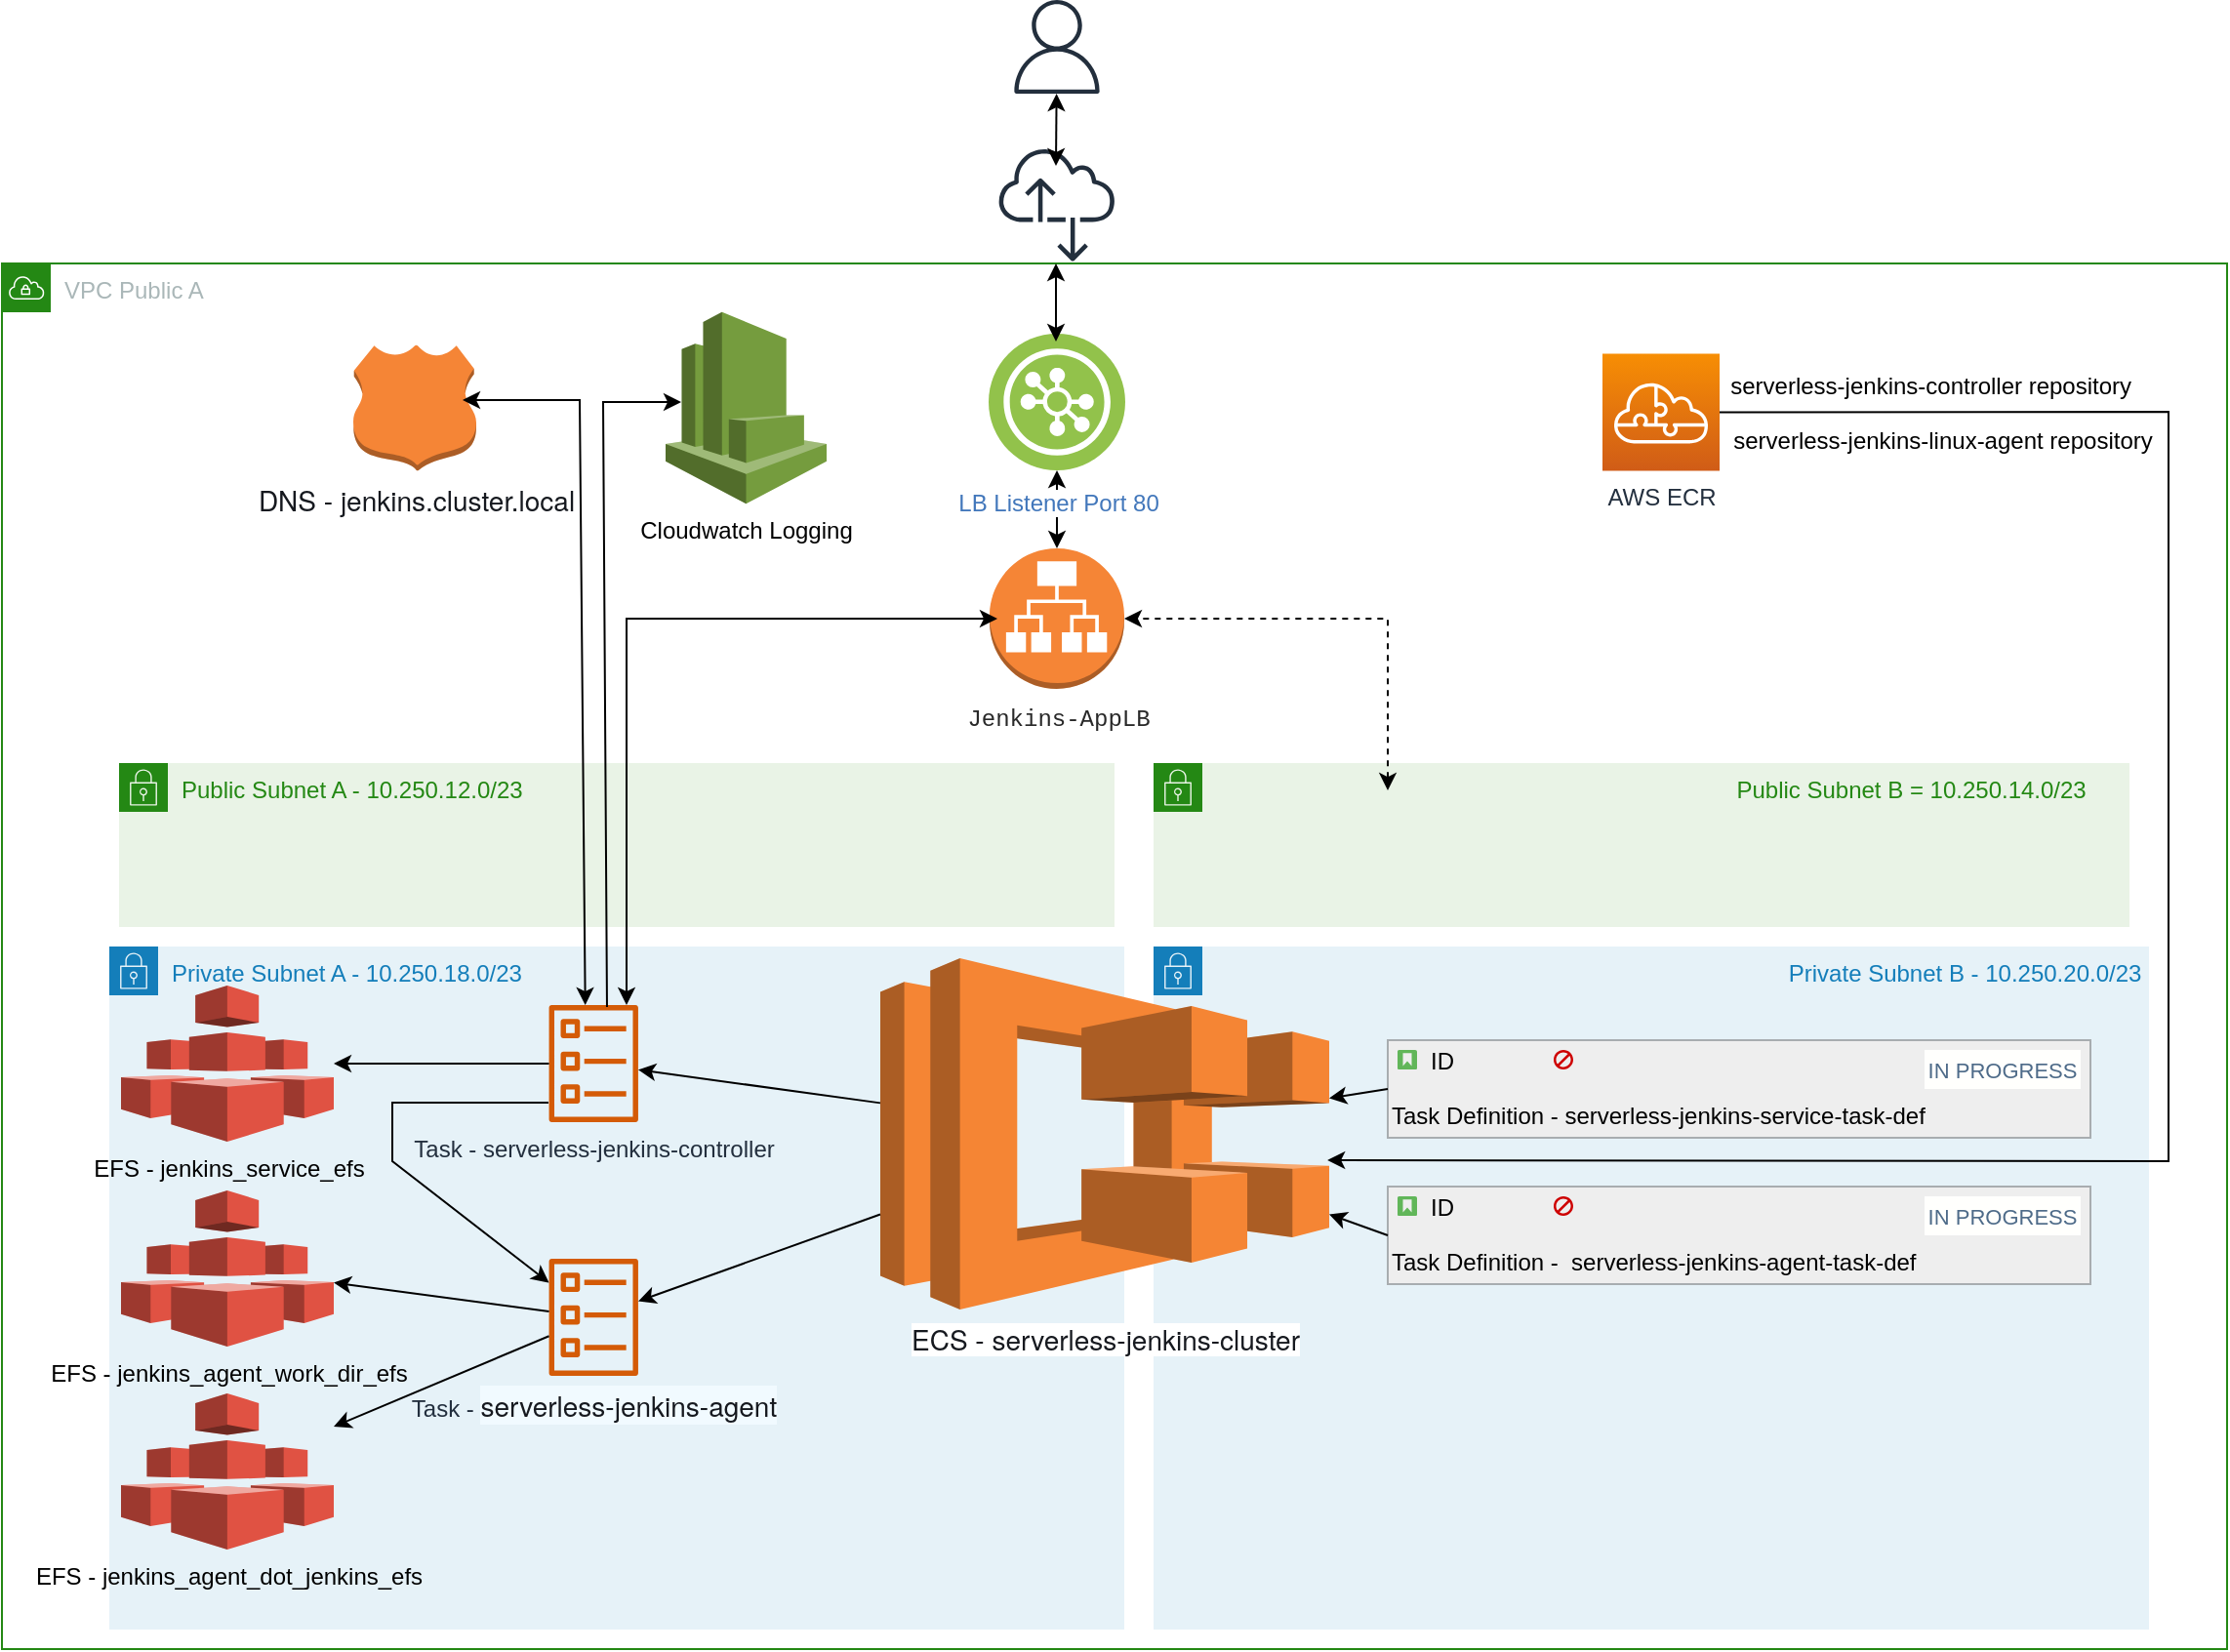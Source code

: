 <mxfile version="20.8.2" type="device"><diagram id="imPzJ7GHlRmE-FgU0-8W" name="Page-1"><mxGraphModel dx="1167" dy="531" grid="1" gridSize="10" guides="1" tooltips="1" connect="1" arrows="1" fold="1" page="1" pageScale="1" pageWidth="1169" pageHeight="827" math="0" shadow="0"><root><mxCell id="0"/><mxCell id="1" parent="0"/><mxCell id="YlYiqi4U1oEs7tJR9EEZ-39" value="Public Subnet A - 10.250.12.0/23" style="points=[[0,0],[0.25,0],[0.5,0],[0.75,0],[1,0],[1,0.25],[1,0.5],[1,0.75],[1,1],[0.75,1],[0.5,1],[0.25,1],[0,1],[0,0.75],[0,0.5],[0,0.25]];outlineConnect=0;gradientColor=none;html=1;whiteSpace=wrap;fontSize=12;fontStyle=0;container=1;pointerEvents=0;collapsible=0;recursiveResize=0;shape=mxgraph.aws4.group;grIcon=mxgraph.aws4.group_security_group;grStroke=0;strokeColor=#248814;fillColor=#E9F3E6;verticalAlign=top;align=left;spacingLeft=30;fontColor=#248814;dashed=0;" parent="1" vertex="1"><mxGeometry x="70" y="1692" width="510" height="84" as="geometry"/></mxCell><mxCell id="YlYiqi4U1oEs7tJR9EEZ-153" value="&lt;span style=&quot;white-space: pre;&quot;&gt;&#9;&lt;/span&gt;&lt;span style=&quot;white-space: pre;&quot;&gt;&#9;&lt;/span&gt;&lt;span style=&quot;white-space: pre;&quot;&gt;&#9;&lt;/span&gt;&lt;span style=&quot;white-space: pre;&quot;&gt;&#9;&lt;/span&gt;&lt;span style=&quot;white-space: pre;&quot;&gt;&#9;&lt;/span&gt;&lt;span style=&quot;white-space: pre;&quot;&gt;&#9;&lt;/span&gt;&lt;span style=&quot;white-space: pre;&quot;&gt;&#9;&lt;/span&gt;&lt;span style=&quot;white-space: pre;&quot;&gt;&#9;&lt;/span&gt;&lt;span style=&quot;white-space: pre;&quot;&gt;&#9;&lt;/span&gt;&lt;span style=&quot;white-space: pre;&quot;&gt;&#9;&lt;/span&gt;&lt;span style=&quot;white-space: pre;&quot;&gt;&#9;&lt;/span&gt;Private Subnet B - 10.250.20.0/23" style="points=[[0,0],[0.25,0],[0.5,0],[0.75,0],[1,0],[1,0.25],[1,0.5],[1,0.75],[1,1],[0.75,1],[0.5,1],[0.25,1],[0,1],[0,0.75],[0,0.5],[0,0.25]];outlineConnect=0;gradientColor=none;html=1;whiteSpace=wrap;fontSize=12;fontStyle=0;container=1;pointerEvents=0;collapsible=0;recursiveResize=0;shape=mxgraph.aws4.group;grIcon=mxgraph.aws4.group_security_group;grStroke=0;strokeColor=#147EBA;fillColor=#E6F2F8;verticalAlign=top;align=left;spacingLeft=30;fontColor=#147EBA;dashed=0;" parent="1" vertex="1"><mxGeometry x="600" y="1786" width="510" height="350" as="geometry"/></mxCell><mxCell id="YlYiqi4U1oEs7tJR9EEZ-102" value="VPC Public A" style="points=[[0,0],[0.25,0],[0.5,0],[0.75,0],[1,0],[1,0.25],[1,0.5],[1,0.75],[1,1],[0.75,1],[0.5,1],[0.25,1],[0,1],[0,0.75],[0,0.5],[0,0.25]];outlineConnect=0;gradientColor=none;html=1;whiteSpace=wrap;fontSize=12;fontStyle=0;container=1;pointerEvents=0;collapsible=0;recursiveResize=0;shape=mxgraph.aws4.group;grIcon=mxgraph.aws4.group_vpc;strokeColor=#248814;fillColor=none;verticalAlign=top;align=left;spacingLeft=30;fontColor=#AAB7B8;dashed=0;" parent="1" vertex="1"><mxGeometry x="10" y="1436" width="1140" height="710" as="geometry"/></mxCell><mxCell id="YlYiqi4U1oEs7tJR9EEZ-150" value="Private Subnet A - 10.250.18.0/23&lt;br&gt;" style="points=[[0,0],[0.25,0],[0.5,0],[0.75,0],[1,0],[1,0.25],[1,0.5],[1,0.75],[1,1],[0.75,1],[0.5,1],[0.25,1],[0,1],[0,0.75],[0,0.5],[0,0.25]];outlineConnect=0;gradientColor=none;html=1;whiteSpace=wrap;fontSize=12;fontStyle=0;container=1;pointerEvents=0;collapsible=0;recursiveResize=0;shape=mxgraph.aws4.group;grIcon=mxgraph.aws4.group_security_group;grStroke=0;strokeColor=#147EBA;fillColor=#E6F2F8;verticalAlign=top;align=left;spacingLeft=30;fontColor=#147EBA;dashed=0;" parent="YlYiqi4U1oEs7tJR9EEZ-102" vertex="1"><mxGeometry x="55" y="350" width="520" height="350" as="geometry"/></mxCell><mxCell id="YlYiqi4U1oEs7tJR9EEZ-57" value="EFS - jenkins_agent_dot_jenkins_efs" style="outlineConnect=0;dashed=0;verticalLabelPosition=bottom;verticalAlign=top;align=center;html=1;shape=mxgraph.aws3.efs;fillColor=#E05243;gradientColor=none;" parent="YlYiqi4U1oEs7tJR9EEZ-150" vertex="1"><mxGeometry x="6" y="229" width="109" height="80" as="geometry"/></mxCell><mxCell id="YlYiqi4U1oEs7tJR9EEZ-60" value="EFS - jenkins_agent_work_dir_efs" style="outlineConnect=0;dashed=0;verticalLabelPosition=bottom;verticalAlign=top;align=center;html=1;shape=mxgraph.aws3.efs;fillColor=#E05243;gradientColor=none;" parent="YlYiqi4U1oEs7tJR9EEZ-150" vertex="1"><mxGeometry x="6" y="125" width="109" height="80" as="geometry"/></mxCell><mxCell id="YlYiqi4U1oEs7tJR9EEZ-63" value="EFS - jenkins_service_efs" style="outlineConnect=0;dashed=0;verticalLabelPosition=bottom;verticalAlign=top;align=center;html=1;shape=mxgraph.aws3.efs;fillColor=#E05243;gradientColor=none;" parent="YlYiqi4U1oEs7tJR9EEZ-150" vertex="1"><mxGeometry x="6" y="20" width="109" height="80" as="geometry"/></mxCell><mxCell id="YlYiqi4U1oEs7tJR9EEZ-103" value="Cloudwatch Logging" style="outlineConnect=0;dashed=0;verticalLabelPosition=bottom;verticalAlign=top;align=center;html=1;shape=mxgraph.aws3.cloudwatch;fillColor=#759C3E;gradientColor=none;" parent="YlYiqi4U1oEs7tJR9EEZ-102" vertex="1"><mxGeometry x="340" y="24.88" width="82.5" height="98.25" as="geometry"/></mxCell><mxCell id="YlYiqi4U1oEs7tJR9EEZ-50" value="&lt;span style=&quot;color: rgb(22, 25, 31); font-family: &amp;quot;Amazon Ember&amp;quot;, &amp;quot;Helvetica Neue&amp;quot;, Roboto, Arial, sans-serif; font-size: 14px; text-align: start; background-color: rgb(255, 255, 255);&quot;&gt;DNS - jenkins.cluster.local&lt;/span&gt;" style="outlineConnect=0;dashed=0;verticalLabelPosition=bottom;verticalAlign=top;align=center;html=1;shape=mxgraph.aws3.hosted_zone;fillColor=#F58536;gradientColor=none;" parent="YlYiqi4U1oEs7tJR9EEZ-102" vertex="1"><mxGeometry x="180" y="41.75" width="63" height="64.5" as="geometry"/></mxCell><mxCell id="YlYiqi4U1oEs7tJR9EEZ-122" value="AWS ECR" style="sketch=0;points=[[0,0,0],[0.25,0,0],[0.5,0,0],[0.75,0,0],[1,0,0],[0,1,0],[0.25,1,0],[0.5,1,0],[0.75,1,0],[1,1,0],[0,0.25,0],[0,0.5,0],[0,0.75,0],[1,0.25,0],[1,0.5,0],[1,0.75,0]];outlineConnect=0;fontColor=#232F3E;gradientColor=#F78E04;gradientDirection=north;fillColor=#D05C17;strokeColor=#ffffff;dashed=0;verticalLabelPosition=bottom;verticalAlign=top;align=center;html=1;fontSize=12;fontStyle=0;aspect=fixed;shape=mxgraph.aws4.resourceIcon;resIcon=mxgraph.aws4.serverless_application_repository;" parent="YlYiqi4U1oEs7tJR9EEZ-102" vertex="1"><mxGeometry x="820" y="46.26" width="60" height="60" as="geometry"/></mxCell><mxCell id="YlYiqi4U1oEs7tJR9EEZ-123" value="serverless-jenkins-controller repository&amp;nbsp;" style="text;html=1;strokeColor=none;fillColor=none;align=center;verticalAlign=middle;whiteSpace=wrap;rounded=0;" parent="YlYiqi4U1oEs7tJR9EEZ-102" vertex="1"><mxGeometry x="880" y="46.26" width="220" height="33.74" as="geometry"/></mxCell><mxCell id="YlYiqi4U1oEs7tJR9EEZ-124" value="serverless-jenkins-linux-agent repository" style="text;html=1;strokeColor=none;fillColor=none;align=center;verticalAlign=middle;whiteSpace=wrap;rounded=0;" parent="YlYiqi4U1oEs7tJR9EEZ-102" vertex="1"><mxGeometry x="880" y="76.26" width="229" height="30" as="geometry"/></mxCell><mxCell id="YlYiqi4U1oEs7tJR9EEZ-125" value="Task - serverless-jenkins-controller" style="sketch=0;outlineConnect=0;fontColor=#232F3E;gradientColor=none;fillColor=#D45B07;strokeColor=none;dashed=0;verticalLabelPosition=bottom;verticalAlign=top;align=center;html=1;fontSize=12;fontStyle=0;aspect=fixed;pointerEvents=1;shape=mxgraph.aws4.ecs_task;" parent="YlYiqi4U1oEs7tJR9EEZ-102" vertex="1"><mxGeometry x="280" y="380" width="46.25" height="60" as="geometry"/></mxCell><mxCell id="YlYiqi4U1oEs7tJR9EEZ-126" value="Task -&amp;nbsp;&lt;span style=&quot;color: rgb(22, 25, 31); font-family: &amp;quot;Amazon Ember&amp;quot;, &amp;quot;Helvetica Neue&amp;quot;, Roboto, Arial, sans-serif; font-size: 14px; text-align: left; background-color: rgb(241, 250, 255);&quot;&gt;serverless-jenkins-agent&lt;/span&gt;" style="sketch=0;outlineConnect=0;fontColor=#232F3E;gradientColor=none;fillColor=#D45B07;strokeColor=none;dashed=0;verticalLabelPosition=bottom;verticalAlign=top;align=center;html=1;fontSize=12;fontStyle=0;aspect=fixed;pointerEvents=1;shape=mxgraph.aws4.ecs_task;" parent="YlYiqi4U1oEs7tJR9EEZ-102" vertex="1"><mxGeometry x="280" y="510" width="46.25" height="60" as="geometry"/></mxCell><mxCell id="YlYiqi4U1oEs7tJR9EEZ-145" value="" style="endArrow=classic;html=1;rounded=0;" parent="YlYiqi4U1oEs7tJR9EEZ-102" source="YlYiqi4U1oEs7tJR9EEZ-125" target="YlYiqi4U1oEs7tJR9EEZ-63" edge="1"><mxGeometry width="50" height="50" relative="1" as="geometry"><mxPoint x="250" y="420" as="sourcePoint"/><mxPoint x="300" y="370" as="targetPoint"/></mxGeometry></mxCell><mxCell id="YlYiqi4U1oEs7tJR9EEZ-146" value="" style="endArrow=classic;html=1;rounded=0;" parent="YlYiqi4U1oEs7tJR9EEZ-102" source="YlYiqi4U1oEs7tJR9EEZ-126" target="YlYiqi4U1oEs7tJR9EEZ-60" edge="1"><mxGeometry width="50" height="50" relative="1" as="geometry"><mxPoint x="200" y="520" as="sourcePoint"/><mxPoint x="250" y="470" as="targetPoint"/></mxGeometry></mxCell><mxCell id="YlYiqi4U1oEs7tJR9EEZ-147" value="" style="endArrow=classic;html=1;rounded=0;" parent="YlYiqi4U1oEs7tJR9EEZ-102" source="YlYiqi4U1oEs7tJR9EEZ-126" target="YlYiqi4U1oEs7tJR9EEZ-57" edge="1"><mxGeometry width="50" height="50" relative="1" as="geometry"><mxPoint x="250" y="660" as="sourcePoint"/><mxPoint x="300" y="610" as="targetPoint"/></mxGeometry></mxCell><mxCell id="YlYiqi4U1oEs7tJR9EEZ-155" value="" style="endArrow=classic;html=1;rounded=0;" parent="YlYiqi4U1oEs7tJR9EEZ-102" target="YlYiqi4U1oEs7tJR9EEZ-126" edge="1"><mxGeometry width="50" height="50" relative="1" as="geometry"><mxPoint x="280" y="430" as="sourcePoint"/><mxPoint x="330" y="380" as="targetPoint"/><Array as="points"><mxPoint x="200" y="430"/><mxPoint x="200" y="460"/></Array></mxGeometry></mxCell><mxCell id="YlYiqi4U1oEs7tJR9EEZ-159" value="" style="endArrow=classic;startArrow=classic;html=1;rounded=0;" parent="YlYiqi4U1oEs7tJR9EEZ-102" edge="1"><mxGeometry width="50" height="50" relative="1" as="geometry"><mxPoint x="298.849" y="380" as="sourcePoint"/><mxPoint x="236" y="70" as="targetPoint"/><Array as="points"><mxPoint x="296" y="70"/></Array></mxGeometry></mxCell><mxCell id="YlYiqi4U1oEs7tJR9EEZ-165" value="" style="endArrow=classic;html=1;rounded=0;exitX=0.694;exitY=0.017;exitDx=0;exitDy=0;exitPerimeter=0;" parent="YlYiqi4U1oEs7tJR9EEZ-102" edge="1"><mxGeometry width="50" height="50" relative="1" as="geometry"><mxPoint x="309.987" y="381.02" as="sourcePoint"/><mxPoint x="348" y="71" as="targetPoint"/><Array as="points"><mxPoint x="308" y="71"/></Array></mxGeometry></mxCell><mxCell id="YlYiqi4U1oEs7tJR9EEZ-32" value="&lt;div style=&quot;color: rgb(41, 41, 41); background-color: rgb(255, 255, 255); font-family: Menlo, Monaco, &amp;quot;Courier New&amp;quot;, monospace; line-height: 18px;&quot;&gt;Jenkins-AppLB&lt;/div&gt;" style="outlineConnect=0;dashed=0;verticalLabelPosition=bottom;verticalAlign=top;align=center;html=1;shape=mxgraph.aws3.application_load_balancer;fillColor=#F58536;gradientColor=none;" parent="1" vertex="1"><mxGeometry x="516" y="1582" width="69" height="72" as="geometry"/></mxCell><mxCell id="YlYiqi4U1oEs7tJR9EEZ-37" style="edgeStyle=orthogonalEdgeStyle;rounded=0;orthogonalLoop=1;jettySize=auto;html=1;exitX=0.5;exitY=1;exitDx=0;exitDy=0;startArrow=classic;startFill=1;" parent="1" source="YlYiqi4U1oEs7tJR9EEZ-36" target="YlYiqi4U1oEs7tJR9EEZ-32" edge="1"><mxGeometry relative="1" as="geometry"/></mxCell><mxCell id="YlYiqi4U1oEs7tJR9EEZ-36" value="LB Listener Port 80&lt;br&gt;" style="aspect=fixed;perimeter=ellipsePerimeter;html=1;align=center;shadow=0;dashed=0;fontColor=#4277BB;labelBackgroundColor=#ffffff;fontSize=12;spacingTop=3;image;image=img/lib/ibm/vpc/LoadBalancerListener.svg;" parent="1" vertex="1"><mxGeometry x="515.5" y="1472" width="70" height="70" as="geometry"/></mxCell><mxCell id="YlYiqi4U1oEs7tJR9EEZ-41" value="&amp;nbsp; &amp;nbsp; &amp;nbsp; &amp;nbsp; &amp;nbsp; &amp;nbsp; &amp;nbsp; &lt;span style=&quot;white-space: pre;&quot;&gt;&#9;&lt;/span&gt;&lt;span style=&quot;white-space: pre;&quot;&gt;&#9;&lt;/span&gt;&lt;span style=&quot;white-space: pre;&quot;&gt;&#9;&lt;/span&gt;&lt;span style=&quot;white-space: pre;&quot;&gt;&#9;&lt;/span&gt;&lt;span style=&quot;white-space: pre;&quot;&gt;&#9;&lt;/span&gt;&lt;span style=&quot;white-space: pre;&quot;&gt;&#9;&lt;/span&gt;&lt;span style=&quot;white-space: pre;&quot;&gt;&#9;&lt;/span&gt;&lt;span style=&quot;white-space: pre;&quot;&gt;&#9;&lt;/span&gt;&lt;span style=&quot;white-space: pre;&quot;&gt;&#9;&lt;/span&gt;Public Subnet B = 10.250.14.0/23" style="points=[[0,0],[0.25,0],[0.5,0],[0.75,0],[1,0],[1,0.25],[1,0.5],[1,0.75],[1,1],[0.75,1],[0.5,1],[0.25,1],[0,1],[0,0.75],[0,0.5],[0,0.25]];outlineConnect=0;gradientColor=none;html=1;whiteSpace=wrap;fontSize=12;fontStyle=0;container=1;pointerEvents=0;collapsible=0;recursiveResize=0;shape=mxgraph.aws4.group;grIcon=mxgraph.aws4.group_security_group;grStroke=0;strokeColor=#248814;fillColor=#E9F3E6;verticalAlign=top;align=left;spacingLeft=30;fontColor=#248814;dashed=0;" parent="1" vertex="1"><mxGeometry x="600" y="1692" width="500" height="84" as="geometry"/></mxCell><mxCell id="YlYiqi4U1oEs7tJR9EEZ-45" value="" style="endArrow=classic;startArrow=classic;html=1;rounded=0;" parent="1" edge="1"><mxGeometry width="50" height="50" relative="1" as="geometry"><mxPoint x="330" y="1816" as="sourcePoint"/><mxPoint x="520" y="1618" as="targetPoint"/><Array as="points"><mxPoint x="330" y="1618"/></Array></mxGeometry></mxCell><mxCell id="YlYiqi4U1oEs7tJR9EEZ-47" value="" style="endArrow=classic;startArrow=classic;html=1;rounded=0;entryX=1;entryY=0.5;entryDx=0;entryDy=0;entryPerimeter=0;dashed=1;exitX=0.24;exitY=0.167;exitDx=0;exitDy=0;exitPerimeter=0;" parent="1" source="YlYiqi4U1oEs7tJR9EEZ-41" target="YlYiqi4U1oEs7tJR9EEZ-32" edge="1"><mxGeometry width="50" height="50" relative="1" as="geometry"><mxPoint x="680" y="2192" as="sourcePoint"/><mxPoint x="610" y="2222" as="targetPoint"/><Array as="points"><mxPoint x="720" y="1618"/></Array></mxGeometry></mxCell><mxCell id="YlYiqi4U1oEs7tJR9EEZ-52" value="&lt;span style=&quot;display: inline-block; max-width: 100%; color: rgb(22, 25, 31); text-align: left; font-family: &amp;quot;Amazon Ember&amp;quot;, &amp;quot;Helvetica Neue&amp;quot;, Roboto, Arial, sans-serif; font-size: 14px; background-color: rgb(255, 255, 255);&quot; class=&quot;awsui_trigger_xjuzf_1jy7q_747&quot;&gt;&lt;div style=&quot;align-items: center; cursor: pointer; display: inline-flex;&quot; tabindex=&quot;0&quot; role=&quot;button&quot; data-testid=&quot;copyOneLine&quot; class=&quot;ecs-copy-one-line__button&quot;&gt;&lt;span style=&quot;word-break: break-all;&quot; class=&quot;awsui-util-copy-text&quot;&gt;ECS - serverless-jenkins-cluster&lt;/span&gt;&lt;/div&gt;&lt;/span&gt;&lt;div style=&quot;display: inline; color: rgb(22, 25, 31); font-family: &amp;quot;Amazon Ember&amp;quot;, &amp;quot;Helvetica Neue&amp;quot;, Roboto, Arial, sans-serif; font-size: 14px; text-align: left; background-color: rgb(255, 255, 255);&quot; class=&quot;awsui_popover-content_xjuzf_1jy7q_787&quot; aria-atomic=&quot;true&quot; aria-live=&quot;polite&quot;&gt;&lt;div style=&quot;display: inline-block; position: fixed; top: 362px; left: 534.164px; z-index: 2000; animation: awsui_awsui-motion-fade-in_xjuzf_1jy7q_1 var(--motion-duration-show-paced-7wspqf, 0.18s) var(--motion-easing-show-paced-wj4ybn, ease-out);&quot; class=&quot;awsui_container_xjuzf_1jy7q_488&quot;&gt;&lt;div style=&quot;position: absolute; display: inline-block; transform: rotate(-90deg); transform-origin: 0px 100%; top: 22px; left: 0px;&quot; aria-hidden=&quot;true&quot; class=&quot;awsui_container-arrow_xjuzf_1jy7q_542 awsui_container-arrow-position-right-top_xjuzf_1jy7q_546&quot;&gt;&lt;div style=&quot;width: 20px; height: 10px;&quot; class=&quot;awsui_arrow_xjuzf_1jy7q_185 awsui_arrow-position-right-top_xjuzf_1jy7q_220&quot;&gt;&lt;/div&gt;&lt;/div&gt;&lt;/div&gt;&lt;/div&gt;" style="outlineConnect=0;dashed=0;verticalLabelPosition=bottom;verticalAlign=top;align=center;html=1;shape=mxgraph.aws3.ecs;fillColor=#F58534;gradientColor=none;" parent="1" vertex="1"><mxGeometry x="460" y="1792" width="230" height="180" as="geometry"/></mxCell><mxCell id="YlYiqi4U1oEs7tJR9EEZ-53" value="Task Definition - serverless-jenkins-service-task-def&amp;nbsp;" style="html=1;shadow=0;dashed=0;shape=mxgraph.atlassian.issue;issueType=story;issuePriority=blocker;issueStatus=inProgress;verticalAlign=top;align=left;whiteSpace=wrap;overflow=hidden;spacingTop=25;strokeColor=#A8ADB0;fillColor=#EEEEEE;fontSize=12;backgroundOutline=1;sketch=0;" parent="1" vertex="1"><mxGeometry x="720" y="1834" width="360" height="50" as="geometry"/></mxCell><mxCell id="YlYiqi4U1oEs7tJR9EEZ-54" value="ID" style="strokeColor=none;fillColor=none;part=1;resizable=0;align=left;autosize=1;points=[];deletable=0;connectable=0;" parent="YlYiqi4U1oEs7tJR9EEZ-53" vertex="1"><mxGeometry width="60" height="20" relative="1" as="geometry"><mxPoint x="20" as="offset"/></mxGeometry></mxCell><mxCell id="YlYiqi4U1oEs7tJR9EEZ-55" value="Task Definition -&amp;nbsp;&amp;nbsp;serverless-jenkins-agent-task-def" style="html=1;shadow=0;dashed=0;shape=mxgraph.atlassian.issue;issueType=story;issuePriority=blocker;issueStatus=inProgress;verticalAlign=top;align=left;whiteSpace=wrap;overflow=hidden;spacingTop=25;strokeColor=#A8ADB0;fillColor=#EEEEEE;fontSize=12;backgroundOutline=1;sketch=0;" parent="1" vertex="1"><mxGeometry x="720" y="1909" width="360" height="50" as="geometry"/></mxCell><mxCell id="YlYiqi4U1oEs7tJR9EEZ-56" value="ID" style="strokeColor=none;fillColor=none;part=1;resizable=0;align=left;autosize=1;points=[];deletable=0;connectable=0;" parent="YlYiqi4U1oEs7tJR9EEZ-55" vertex="1"><mxGeometry width="60" height="20" relative="1" as="geometry"><mxPoint x="20" as="offset"/></mxGeometry></mxCell><mxCell id="YlYiqi4U1oEs7tJR9EEZ-143" value="" style="endArrow=classic;html=1;rounded=0;" parent="YlYiqi4U1oEs7tJR9EEZ-55" target="YlYiqi4U1oEs7tJR9EEZ-52" edge="1"><mxGeometry width="50" height="50" relative="1" as="geometry"><mxPoint y="25" as="sourcePoint"/><mxPoint x="50" y="-25" as="targetPoint"/></mxGeometry></mxCell><mxCell id="YlYiqi4U1oEs7tJR9EEZ-138" value="" style="endArrow=classic;html=1;rounded=0;" parent="1" source="YlYiqi4U1oEs7tJR9EEZ-52" target="YlYiqi4U1oEs7tJR9EEZ-125" edge="1"><mxGeometry width="50" height="50" relative="1" as="geometry"><mxPoint x="450" y="1876" as="sourcePoint"/><mxPoint x="380" y="1816" as="targetPoint"/></mxGeometry></mxCell><mxCell id="YlYiqi4U1oEs7tJR9EEZ-139" value="" style="endArrow=classic;html=1;rounded=0;" parent="1" source="YlYiqi4U1oEs7tJR9EEZ-52" target="YlYiqi4U1oEs7tJR9EEZ-126" edge="1"><mxGeometry width="50" height="50" relative="1" as="geometry"><mxPoint x="310" y="1966" as="sourcePoint"/><mxPoint x="360" y="1916" as="targetPoint"/></mxGeometry></mxCell><mxCell id="YlYiqi4U1oEs7tJR9EEZ-141" value="" style="endArrow=classic;html=1;rounded=0;entryX=0.996;entryY=0.575;entryDx=0;entryDy=0;entryPerimeter=0;" parent="1" source="YlYiqi4U1oEs7tJR9EEZ-122" target="YlYiqi4U1oEs7tJR9EEZ-52" edge="1"><mxGeometry width="50" height="50" relative="1" as="geometry"><mxPoint x="930" y="1656" as="sourcePoint"/><mxPoint x="700" y="1936" as="targetPoint"/><Array as="points"><mxPoint x="1120" y="1512"/><mxPoint x="1120" y="1896"/></Array></mxGeometry></mxCell><mxCell id="YlYiqi4U1oEs7tJR9EEZ-142" value="" style="endArrow=classic;html=1;rounded=0;exitX=0;exitY=0.5;exitDx=0;exitDy=0;" parent="1" source="YlYiqi4U1oEs7tJR9EEZ-53" target="YlYiqi4U1oEs7tJR9EEZ-52" edge="1"><mxGeometry width="50" height="50" relative="1" as="geometry"><mxPoint x="700" y="1836" as="sourcePoint"/><mxPoint x="750" y="1786" as="targetPoint"/></mxGeometry></mxCell><mxCell id="YlYiqi4U1oEs7tJR9EEZ-160" value="" style="sketch=0;outlineConnect=0;fontColor=#232F3E;gradientColor=none;fillColor=#232F3D;strokeColor=none;dashed=0;verticalLabelPosition=bottom;verticalAlign=top;align=center;html=1;fontSize=12;fontStyle=0;aspect=fixed;pointerEvents=1;shape=mxgraph.aws4.user;" parent="1" vertex="1"><mxGeometry x="526.5" y="1301" width="48" height="48" as="geometry"/></mxCell><mxCell id="YlYiqi4U1oEs7tJR9EEZ-162" value="" style="sketch=0;outlineConnect=0;fontColor=#232F3E;gradientColor=none;fillColor=#232F3D;strokeColor=none;dashed=0;verticalLabelPosition=bottom;verticalAlign=top;align=center;html=1;fontSize=12;fontStyle=0;aspect=fixed;pointerEvents=1;shape=mxgraph.aws4.internet_alt2;" parent="1" vertex="1"><mxGeometry x="520.5" y="1376" width="60" height="60" as="geometry"/></mxCell><mxCell id="YlYiqi4U1oEs7tJR9EEZ-163" value="" style="endArrow=classic;startArrow=classic;html=1;rounded=0;" parent="1" edge="1"><mxGeometry width="50" height="50" relative="1" as="geometry"><mxPoint x="550" y="1476" as="sourcePoint"/><mxPoint x="550" y="1436" as="targetPoint"/></mxGeometry></mxCell><mxCell id="YlYiqi4U1oEs7tJR9EEZ-164" value="" style="endArrow=classic;startArrow=classic;html=1;rounded=0;" parent="1" target="YlYiqi4U1oEs7tJR9EEZ-160" edge="1"><mxGeometry width="50" height="50" relative="1" as="geometry"><mxPoint x="550" y="1386" as="sourcePoint"/><mxPoint x="600" y="1336" as="targetPoint"/></mxGeometry></mxCell></root></mxGraphModel></diagram></mxfile>